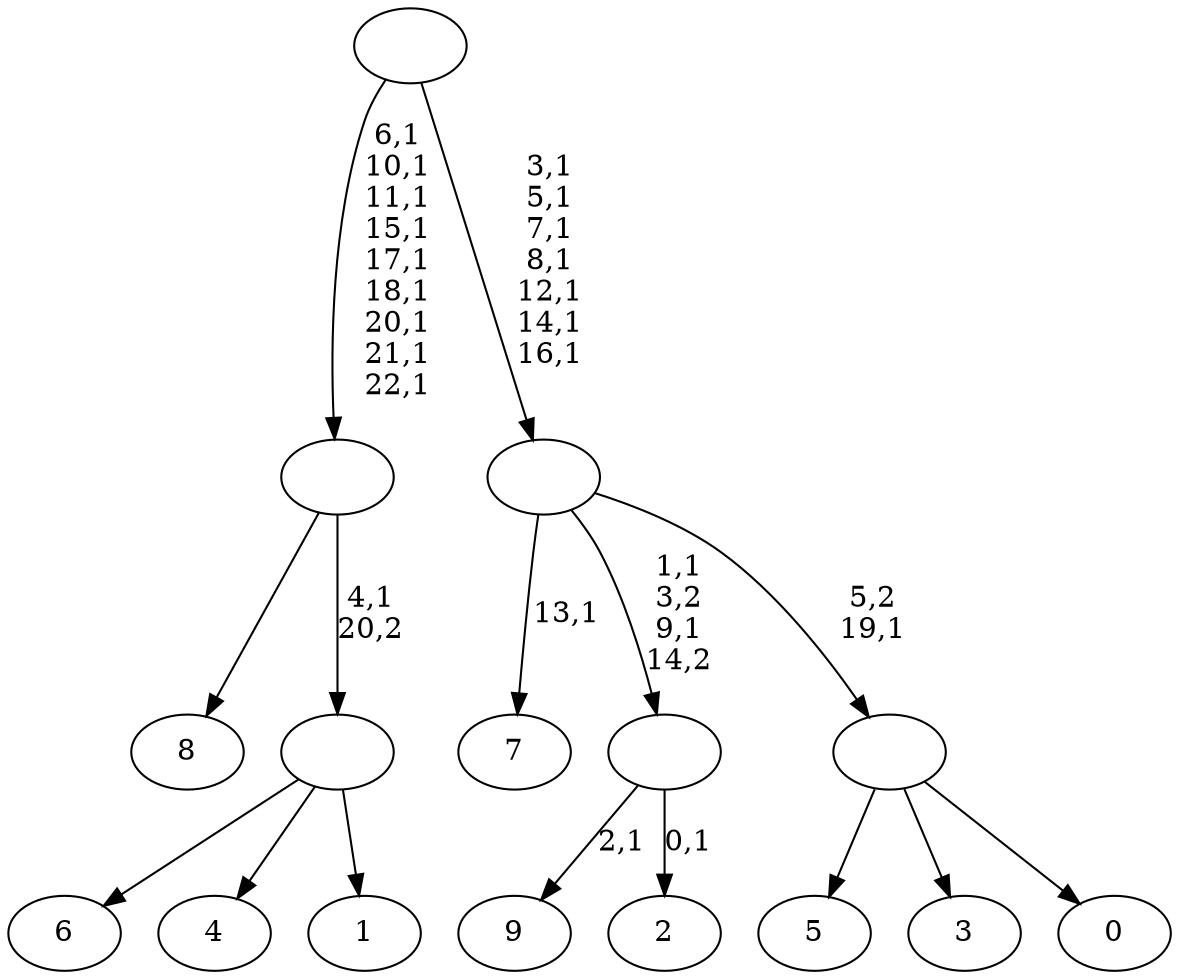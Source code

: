 digraph T {
	33 [label="9"]
	31 [label="8"]
	30 [label="7"]
	28 [label="6"]
	27 [label="5"]
	26 [label="4"]
	25 [label="3"]
	24 [label="2"]
	22 [label=""]
	20 [label="1"]
	19 [label=""]
	18 [label=""]
	9 [label="0"]
	8 [label=""]
	7 [label=""]
	0 [label=""]
	22 -> 24 [label="0,1"]
	22 -> 33 [label="2,1"]
	19 -> 28 [label=""]
	19 -> 26 [label=""]
	19 -> 20 [label=""]
	18 -> 31 [label=""]
	18 -> 19 [label="4,1\n20,2"]
	8 -> 27 [label=""]
	8 -> 25 [label=""]
	8 -> 9 [label=""]
	7 -> 22 [label="1,1\n3,2\n9,1\n14,2"]
	7 -> 30 [label="13,1"]
	7 -> 8 [label="5,2\n19,1"]
	0 -> 7 [label="3,1\n5,1\n7,1\n8,1\n12,1\n14,1\n16,1"]
	0 -> 18 [label="6,1\n10,1\n11,1\n15,1\n17,1\n18,1\n20,1\n21,1\n22,1"]
}
